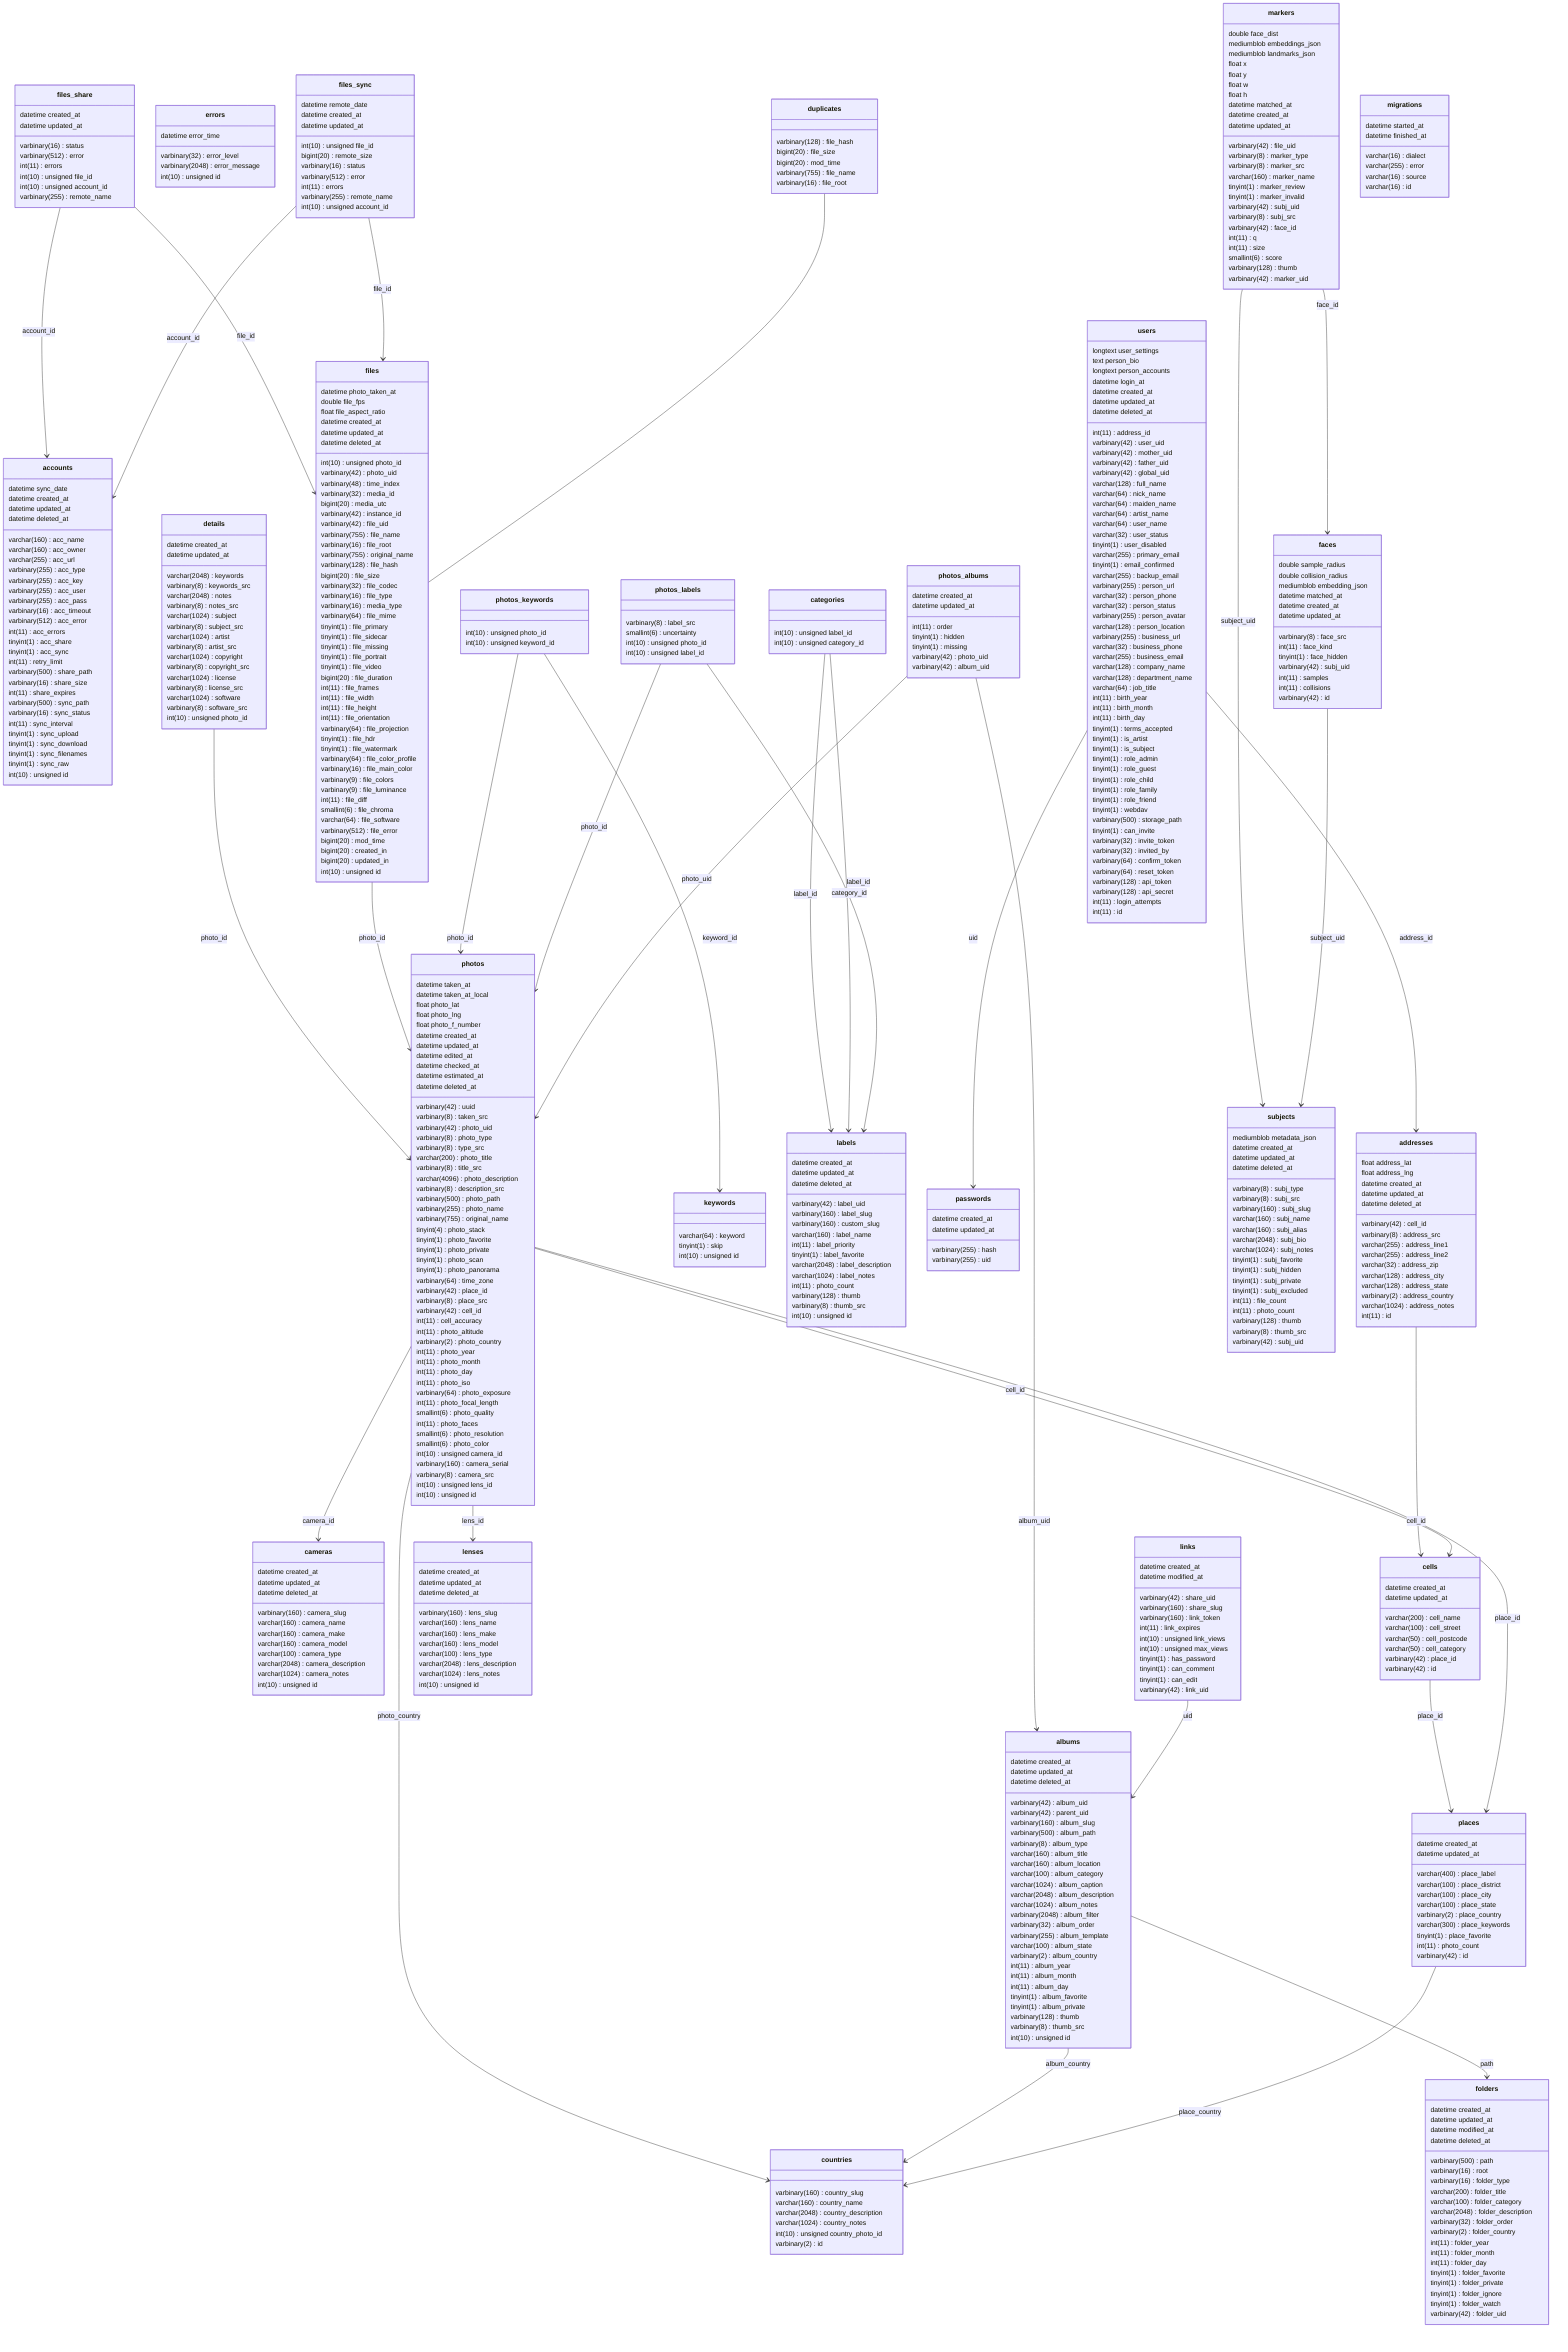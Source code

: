 classDiagram
class accounts {
   varchar(160) acc_name
   varchar(160) acc_owner
   varchar(255) acc_url
   varbinary(255) acc_type
   varbinary(255) acc_key
   varbinary(255) acc_user
   varbinary(255) acc_pass
   varbinary(16) acc_timeout
   varbinary(512) acc_error
   int(11) acc_errors
   tinyint(1) acc_share
   tinyint(1) acc_sync
   int(11) retry_limit
   varbinary(500) share_path
   varbinary(16) share_size
   int(11) share_expires
   varbinary(500) sync_path
   varbinary(16) sync_status
   int(11) sync_interval
   datetime sync_date
   tinyint(1) sync_upload
   tinyint(1) sync_download
   tinyint(1) sync_filenames
   tinyint(1) sync_raw
   datetime created_at
   datetime updated_at
   datetime deleted_at
   int(10) unsigned id
}
class addresses {
   varbinary(42) cell_id
   varbinary(8) address_src
   float address_lat
   float address_lng
   varchar(255) address_line1
   varchar(255) address_line2
   varchar(32) address_zip
   varchar(128) address_city
   varchar(128) address_state
   varbinary(2) address_country
   varchar(1024) address_notes
   datetime created_at
   datetime updated_at
   datetime deleted_at
   int(11) id
}
class albums {
   varbinary(42) album_uid
   varbinary(42) parent_uid
   varbinary(160) album_slug
   varbinary(500) album_path
   varbinary(8) album_type
   varchar(160) album_title
   varchar(160) album_location
   varchar(100) album_category
   varchar(1024) album_caption
   varchar(2048) album_description
   varchar(1024) album_notes
   varbinary(2048) album_filter
   varbinary(32) album_order
   varbinary(255) album_template
   varchar(100) album_state
   varbinary(2) album_country
   int(11) album_year
   int(11) album_month
   int(11) album_day
   tinyint(1) album_favorite
   tinyint(1) album_private
   varbinary(128) thumb
   varbinary(8) thumb_src
   datetime created_at
   datetime updated_at
   datetime deleted_at
   int(10) unsigned id
}
class cameras {
   varbinary(160) camera_slug
   varchar(160) camera_name
   varchar(160) camera_make
   varchar(160) camera_model
   varchar(100) camera_type
   varchar(2048) camera_description
   varchar(1024) camera_notes
   datetime created_at
   datetime updated_at
   datetime deleted_at
   int(10) unsigned id
}
class categories {
   int(10) unsigned label_id
   int(10) unsigned category_id
}
class cells {
   varchar(200) cell_name
   varchar(100) cell_street
   varchar(50) cell_postcode
   varchar(50) cell_category
   varbinary(42) place_id
   datetime created_at
   datetime updated_at
   varbinary(42) id
}
class countries {
   varbinary(160) country_slug
   varchar(160) country_name
   varchar(2048) country_description
   varchar(1024) country_notes
   int(10) unsigned country_photo_id
   varbinary(2) id
}
class details {
   varchar(2048) keywords
   varbinary(8) keywords_src
   varchar(2048) notes
   varbinary(8) notes_src
   varchar(1024) subject
   varbinary(8) subject_src
   varchar(1024) artist
   varbinary(8) artist_src
   varchar(1024) copyright
   varbinary(8) copyright_src
   varchar(1024) license
   varbinary(8) license_src
   varchar(1024) software
   varbinary(8) software_src
   datetime created_at
   datetime updated_at
   int(10) unsigned photo_id
}
class duplicates {
   varbinary(128) file_hash
   bigint(20) file_size
   bigint(20) mod_time
   varbinary(755) file_name
   varbinary(16) file_root
}
class errors {
   datetime error_time
   varbinary(32) error_level
   varbinary(2048) error_message
   int(10) unsigned id
}
class faces {
   varbinary(8) face_src
   int(11) face_kind
   tinyint(1) face_hidden
   varbinary(42) subj_uid
   int(11) samples
   double sample_radius
   int(11) collisions
   double collision_radius
   mediumblob embedding_json
   datetime matched_at
   datetime created_at
   datetime updated_at
   varbinary(42) id
}
class files {
   int(10) unsigned photo_id
   varbinary(42) photo_uid
   datetime photo_taken_at
   varbinary(48) time_index
   varbinary(32) media_id
   bigint(20) media_utc
   varbinary(42) instance_id
   varbinary(42) file_uid
   varbinary(755) file_name
   varbinary(16) file_root
   varbinary(755) original_name
   varbinary(128) file_hash
   bigint(20) file_size
   varbinary(32) file_codec
   varbinary(16) file_type
   varbinary(16) media_type
   varbinary(64) file_mime
   tinyint(1) file_primary
   tinyint(1) file_sidecar
   tinyint(1) file_missing
   tinyint(1) file_portrait
   tinyint(1) file_video
   bigint(20) file_duration
   double file_fps
   int(11) file_frames
   int(11) file_width
   int(11) file_height
   int(11) file_orientation
   varbinary(64) file_projection
   float file_aspect_ratio
   tinyint(1) file_hdr
   tinyint(1) file_watermark
   varbinary(64) file_color_profile
   varbinary(16) file_main_color
   varbinary(9) file_colors
   varbinary(9) file_luminance
   int(11) file_diff
   smallint(6) file_chroma
   varchar(64) file_software
   varbinary(512) file_error
   bigint(20) mod_time
   datetime created_at
   bigint(20) created_in
   datetime updated_at
   bigint(20) updated_in
   datetime deleted_at
   int(10) unsigned id
}
class files_share {
   varbinary(16) status
   varbinary(512) error
   int(11) errors
   datetime created_at
   datetime updated_at
   int(10) unsigned file_id
   int(10) unsigned account_id
   varbinary(255) remote_name
}
class files_sync {
   int(10) unsigned file_id
   datetime remote_date
   bigint(20) remote_size
   varbinary(16) status
   varbinary(512) error
   int(11) errors
   datetime created_at
   datetime updated_at
   varbinary(255) remote_name
   int(10) unsigned account_id
}
class folders {
   varbinary(500) path
   varbinary(16) root
   varbinary(16) folder_type
   varchar(200) folder_title
   varchar(100) folder_category
   varchar(2048) folder_description
   varbinary(32) folder_order
   varbinary(2) folder_country
   int(11) folder_year
   int(11) folder_month
   int(11) folder_day
   tinyint(1) folder_favorite
   tinyint(1) folder_private
   tinyint(1) folder_ignore
   tinyint(1) folder_watch
   datetime created_at
   datetime updated_at
   datetime modified_at
   datetime deleted_at
   varbinary(42) folder_uid
}
class keywords {
   varchar(64) keyword
   tinyint(1) skip
   int(10) unsigned id
}
class labels {
   varbinary(42) label_uid
   varbinary(160) label_slug
   varbinary(160) custom_slug
   varchar(160) label_name
   int(11) label_priority
   tinyint(1) label_favorite
   varchar(2048) label_description
   varchar(1024) label_notes
   int(11) photo_count
   varbinary(128) thumb
   varbinary(8) thumb_src
   datetime created_at
   datetime updated_at
   datetime deleted_at
   int(10) unsigned id
}
class lenses {
   varbinary(160) lens_slug
   varchar(160) lens_name
   varchar(160) lens_make
   varchar(160) lens_model
   varchar(100) lens_type
   varchar(2048) lens_description
   varchar(1024) lens_notes
   datetime created_at
   datetime updated_at
   datetime deleted_at
   int(10) unsigned id
}
class links {
   varbinary(42) share_uid
   varbinary(160) share_slug
   varbinary(160) link_token
   int(11) link_expires
   int(10) unsigned link_views
   int(10) unsigned max_views
   tinyint(1) has_password
   tinyint(1) can_comment
   tinyint(1) can_edit
   datetime created_at
   datetime modified_at
   varbinary(42) link_uid
}
class markers {
   varbinary(42) file_uid
   varbinary(8) marker_type
   varbinary(8) marker_src
   varchar(160) marker_name
   tinyint(1) marker_review
   tinyint(1) marker_invalid
   varbinary(42) subj_uid
   varbinary(8) subj_src
   varbinary(42) face_id
   double face_dist
   mediumblob embeddings_json
   mediumblob landmarks_json
   float x
   float y
   float w
   float h
   int(11) q
   int(11) size
   smallint(6) score
   varbinary(128) thumb
   datetime matched_at
   datetime created_at
   datetime updated_at
   varbinary(42) marker_uid
}
class migrations {
   varchar(16) dialect
   varchar(255) error
   varchar(16) source
   datetime started_at
   datetime finished_at
   varchar(16) id
}
class passwords {
   varbinary(255) hash
   datetime created_at
   datetime updated_at
   varbinary(255) uid
}
class photos {
   varbinary(42) uuid
   datetime taken_at
   datetime taken_at_local
   varbinary(8) taken_src
   varbinary(42) photo_uid
   varbinary(8) photo_type
   varbinary(8) type_src
   varchar(200) photo_title
   varbinary(8) title_src
   varchar(4096) photo_description
   varbinary(8) description_src
   varbinary(500) photo_path
   varbinary(255) photo_name
   varbinary(755) original_name
   tinyint(4) photo_stack
   tinyint(1) photo_favorite
   tinyint(1) photo_private
   tinyint(1) photo_scan
   tinyint(1) photo_panorama
   varbinary(64) time_zone
   varbinary(42) place_id
   varbinary(8) place_src
   varbinary(42) cell_id
   int(11) cell_accuracy
   int(11) photo_altitude
   float photo_lat
   float photo_lng
   varbinary(2) photo_country
   int(11) photo_year
   int(11) photo_month
   int(11) photo_day
   int(11) photo_iso
   varbinary(64) photo_exposure
   float photo_f_number
   int(11) photo_focal_length
   smallint(6) photo_quality
   int(11) photo_faces
   smallint(6) photo_resolution
   smallint(6) photo_color
   int(10) unsigned camera_id
   varbinary(160) camera_serial
   varbinary(8) camera_src
   int(10) unsigned lens_id
   datetime created_at
   datetime updated_at
   datetime edited_at
   datetime checked_at
   datetime estimated_at
   datetime deleted_at
   int(10) unsigned id
}
class photos_albums {
   int(11) order
   tinyint(1) hidden
   tinyint(1) missing
   datetime created_at
   datetime updated_at
   varbinary(42) photo_uid
   varbinary(42) album_uid
}
class photos_keywords {
   int(10) unsigned photo_id
   int(10) unsigned keyword_id
}
class photos_labels {
   varbinary(8) label_src
   smallint(6) uncertainty
   int(10) unsigned photo_id
   int(10) unsigned label_id
}
class places {
   varchar(400) place_label
   varchar(100) place_district
   varchar(100) place_city
   varchar(100) place_state
   varbinary(2) place_country
   varchar(300) place_keywords
   tinyint(1) place_favorite
   int(11) photo_count
   datetime created_at
   datetime updated_at
   varbinary(42) id
}
class subjects {
   varbinary(8) subj_type
   varbinary(8) subj_src
   varbinary(160) subj_slug
   varchar(160) subj_name
   varchar(160) subj_alias
   varchar(2048) subj_bio
   varchar(1024) subj_notes
   tinyint(1) subj_favorite
   tinyint(1) subj_hidden
   tinyint(1) subj_private
   tinyint(1) subj_excluded
   int(11) file_count
   int(11) photo_count
   varbinary(128) thumb
   varbinary(8) thumb_src
   mediumblob metadata_json
   datetime created_at
   datetime updated_at
   datetime deleted_at
   varbinary(42) subj_uid
}
class users {
   int(11) address_id
   varbinary(42) user_uid
   varbinary(42) mother_uid
   varbinary(42) father_uid
   varbinary(42) global_uid
   varchar(128) full_name
   varchar(64) nick_name
   varchar(64) maiden_name
   varchar(64) artist_name
   varchar(64) user_name
   varchar(32) user_status
   tinyint(1) user_disabled
   longtext user_settings
   varchar(255) primary_email
   tinyint(1) email_confirmed
   varchar(255) backup_email
   varbinary(255) person_url
   varchar(32) person_phone
   varchar(32) person_status
   varbinary(255) person_avatar
   varchar(128) person_location
   text person_bio
   longtext person_accounts
   varbinary(255) business_url
   varchar(32) business_phone
   varchar(255) business_email
   varchar(128) company_name
   varchar(128) department_name
   varchar(64) job_title
   int(11) birth_year
   int(11) birth_month
   int(11) birth_day
   tinyint(1) terms_accepted
   tinyint(1) is_artist
   tinyint(1) is_subject
   tinyint(1) role_admin
   tinyint(1) role_guest
   tinyint(1) role_child
   tinyint(1) role_family
   tinyint(1) role_friend
   tinyint(1) webdav
   varbinary(500) storage_path
   tinyint(1) can_invite
   varbinary(32) invite_token
   varbinary(32) invited_by
   varbinary(64) confirm_token
   varbinary(64) reset_token
   varbinary(128) api_token
   varbinary(128) api_secret
   int(11) login_attempts
   datetime login_at
   datetime created_at
   datetime updated_at
   datetime deleted_at
   int(11) id
}
addresses  -->  cells : cell_id
categories  -->  labels : label_id
categories  -->  labels : category_id
cells  -->  places : place_id
details  -->  photos : photo_id
files  -->  photos : photo_id
files_share  -->  accounts : account_id
files_share  -->  files : file_id
files_sync  -->  accounts : account_id
files_sync  -->  files : file_id
markers  -->  faces : face_id
markers  -->  subjects : subject_uid
faces  -->  subjects : subject_uid
photos  -->  cameras : camera_id
photos  -->  cells : cell_id
photos  -->  lenses : lens_id
photos  -->  places : place_id
photos  -->  countries : photo_country
albums  -->  countries : album_country
albums  -->  folders : path
places  -->  countries : place_country
photos_keywords  -->  keywords : keyword_id
photos_keywords  -->  photos : photo_id
photos_labels  -->  labels : label_id
photos_labels  -->  photos : photo_id
photos_albums  -->  albums : album_uid
photos_albums  -->  photos : photo_uid
users  -->  addresses : address_id
users  -->  passwords : uid
links  -->  albums : uid
duplicates -- files